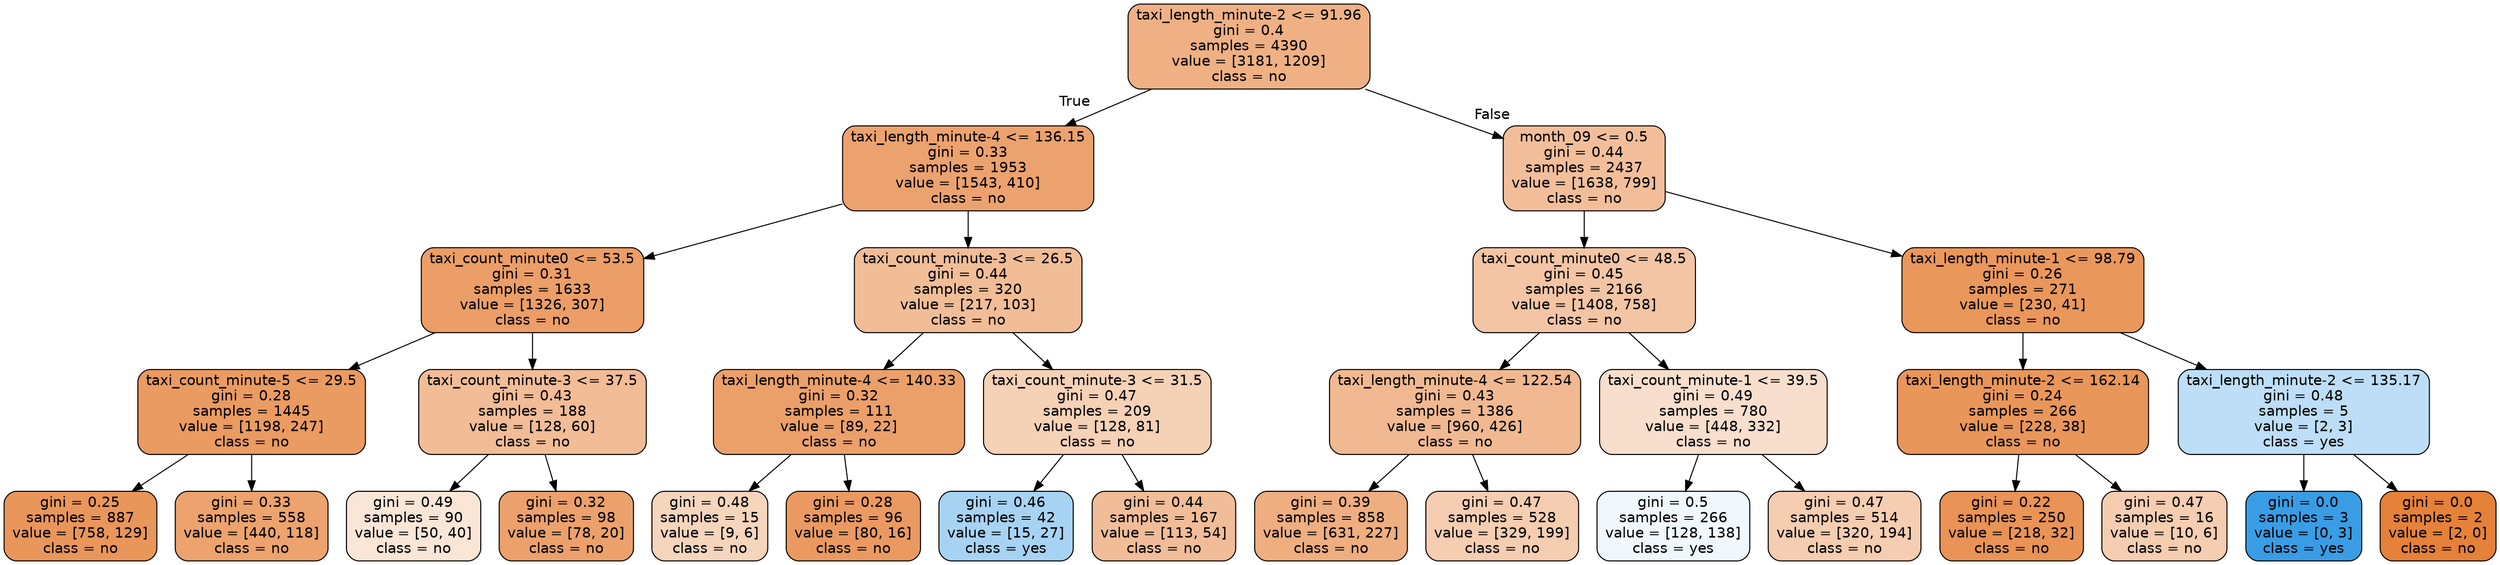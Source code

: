 digraph Tree {
node [shape=box, style="filled, rounded", color="black", fontname="helvetica"] ;
edge [fontname="helvetica"] ;
0 [label="taxi_length_minute-2 <= 91.96\ngini = 0.4\nsamples = 4390\nvalue = [3181, 1209]\nclass = no", fillcolor="#efb184"] ;
1 [label="taxi_length_minute-4 <= 136.15\ngini = 0.33\nsamples = 1953\nvalue = [1543, 410]\nclass = no", fillcolor="#eca26e"] ;
0 -> 1 [labeldistance=2.5, labelangle=45, headlabel="True"] ;
2 [label="taxi_count_minute0 <= 53.5\ngini = 0.31\nsamples = 1633\nvalue = [1326, 307]\nclass = no", fillcolor="#eb9e67"] ;
1 -> 2 ;
3 [label="taxi_count_minute-5 <= 29.5\ngini = 0.28\nsamples = 1445\nvalue = [1198, 247]\nclass = no", fillcolor="#ea9b62"] ;
2 -> 3 ;
4 [label="gini = 0.25\nsamples = 887\nvalue = [758, 129]\nclass = no", fillcolor="#e9965b"] ;
3 -> 4 ;
5 [label="gini = 0.33\nsamples = 558\nvalue = [440, 118]\nclass = no", fillcolor="#eca36e"] ;
3 -> 5 ;
6 [label="taxi_count_minute-3 <= 37.5\ngini = 0.43\nsamples = 188\nvalue = [128, 60]\nclass = no", fillcolor="#f1bc96"] ;
2 -> 6 ;
7 [label="gini = 0.49\nsamples = 90\nvalue = [50, 40]\nclass = no", fillcolor="#fae6d7"] ;
6 -> 7 ;
8 [label="gini = 0.32\nsamples = 98\nvalue = [78, 20]\nclass = no", fillcolor="#eca16c"] ;
6 -> 8 ;
9 [label="taxi_count_minute-3 <= 26.5\ngini = 0.44\nsamples = 320\nvalue = [217, 103]\nclass = no", fillcolor="#f1bd97"] ;
1 -> 9 ;
10 [label="taxi_length_minute-4 <= 140.33\ngini = 0.32\nsamples = 111\nvalue = [89, 22]\nclass = no", fillcolor="#eba06a"] ;
9 -> 10 ;
11 [label="gini = 0.48\nsamples = 15\nvalue = [9, 6]\nclass = no", fillcolor="#f6d5bd"] ;
10 -> 11 ;
12 [label="gini = 0.28\nsamples = 96\nvalue = [80, 16]\nclass = no", fillcolor="#ea9a61"] ;
10 -> 12 ;
13 [label="taxi_count_minute-3 <= 31.5\ngini = 0.47\nsamples = 209\nvalue = [128, 81]\nclass = no", fillcolor="#f5d1b6"] ;
9 -> 13 ;
14 [label="gini = 0.46\nsamples = 42\nvalue = [15, 27]\nclass = yes", fillcolor="#a7d3f3"] ;
13 -> 14 ;
15 [label="gini = 0.44\nsamples = 167\nvalue = [113, 54]\nclass = no", fillcolor="#f1bd98"] ;
13 -> 15 ;
16 [label="month_09 <= 0.5\ngini = 0.44\nsamples = 2437\nvalue = [1638, 799]\nclass = no", fillcolor="#f2be9a"] ;
0 -> 16 [labeldistance=2.5, labelangle=-45, headlabel="False"] ;
17 [label="taxi_count_minute0 <= 48.5\ngini = 0.45\nsamples = 2166\nvalue = [1408, 758]\nclass = no", fillcolor="#f3c5a4"] ;
16 -> 17 ;
18 [label="taxi_length_minute-4 <= 122.54\ngini = 0.43\nsamples = 1386\nvalue = [960, 426]\nclass = no", fillcolor="#f1b991"] ;
17 -> 18 ;
19 [label="gini = 0.39\nsamples = 858\nvalue = [631, 227]\nclass = no", fillcolor="#eeae80"] ;
18 -> 19 ;
20 [label="gini = 0.47\nsamples = 528\nvalue = [329, 199]\nclass = no", fillcolor="#f5cdb1"] ;
18 -> 20 ;
21 [label="taxi_count_minute-1 <= 39.5\ngini = 0.49\nsamples = 780\nvalue = [448, 332]\nclass = no", fillcolor="#f8decc"] ;
17 -> 21 ;
22 [label="gini = 0.5\nsamples = 266\nvalue = [128, 138]\nclass = yes", fillcolor="#f1f8fd"] ;
21 -> 22 ;
23 [label="gini = 0.47\nsamples = 514\nvalue = [320, 194]\nclass = no", fillcolor="#f5cdb1"] ;
21 -> 23 ;
24 [label="taxi_length_minute-1 <= 98.79\ngini = 0.26\nsamples = 271\nvalue = [230, 41]\nclass = no", fillcolor="#ea975c"] ;
16 -> 24 ;
25 [label="taxi_length_minute-2 <= 162.14\ngini = 0.24\nsamples = 266\nvalue = [228, 38]\nclass = no", fillcolor="#e9965a"] ;
24 -> 25 ;
26 [label="gini = 0.22\nsamples = 250\nvalue = [218, 32]\nclass = no", fillcolor="#e99356"] ;
25 -> 26 ;
27 [label="gini = 0.47\nsamples = 16\nvalue = [10, 6]\nclass = no", fillcolor="#f5cdb0"] ;
25 -> 27 ;
28 [label="taxi_length_minute-2 <= 135.17\ngini = 0.48\nsamples = 5\nvalue = [2, 3]\nclass = yes", fillcolor="#bddef6"] ;
24 -> 28 ;
29 [label="gini = 0.0\nsamples = 3\nvalue = [0, 3]\nclass = yes", fillcolor="#399de5"] ;
28 -> 29 ;
30 [label="gini = 0.0\nsamples = 2\nvalue = [2, 0]\nclass = no", fillcolor="#e58139"] ;
28 -> 30 ;
}